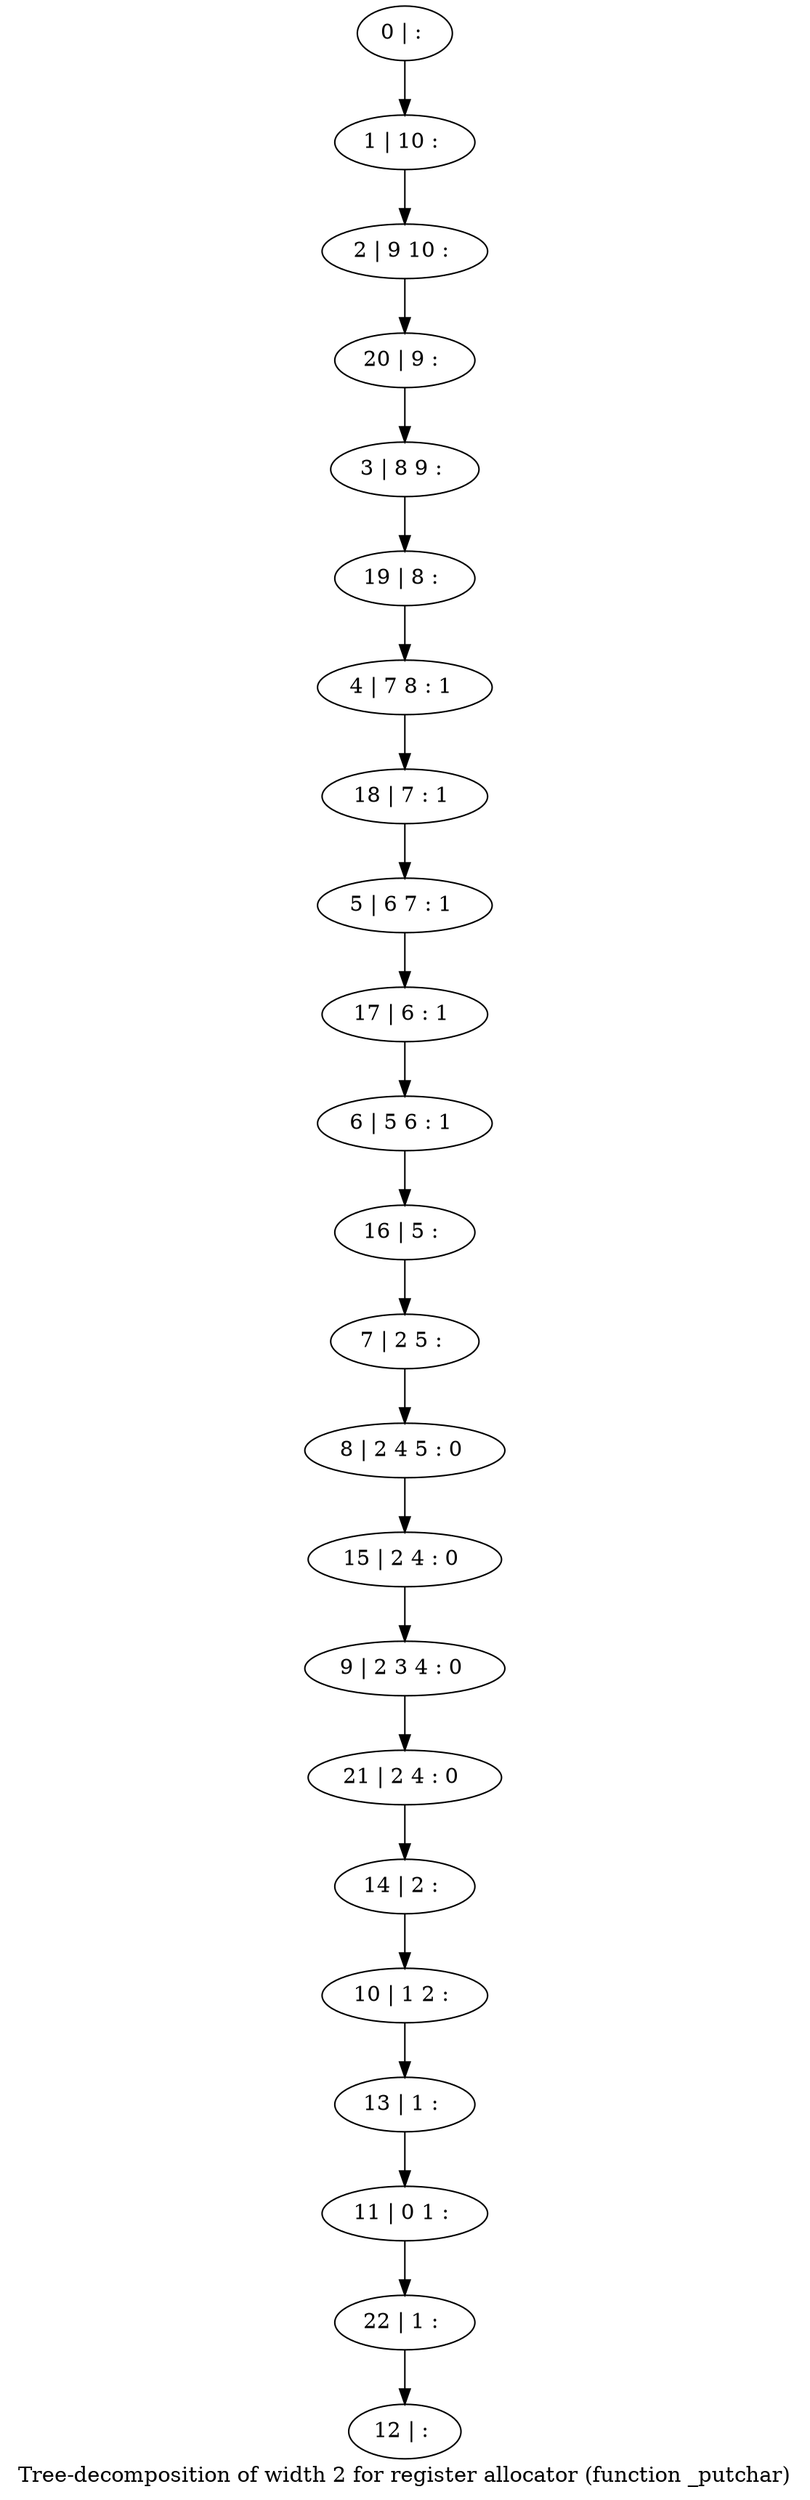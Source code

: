 digraph G {
graph [label="Tree-decomposition of width 2 for register allocator (function _putchar)"]
0[label="0 | : "];
1[label="1 | 10 : "];
2[label="2 | 9 10 : "];
3[label="3 | 8 9 : "];
4[label="4 | 7 8 : 1 "];
5[label="5 | 6 7 : 1 "];
6[label="6 | 5 6 : 1 "];
7[label="7 | 2 5 : "];
8[label="8 | 2 4 5 : 0 "];
9[label="9 | 2 3 4 : 0 "];
10[label="10 | 1 2 : "];
11[label="11 | 0 1 : "];
12[label="12 | : "];
13[label="13 | 1 : "];
14[label="14 | 2 : "];
15[label="15 | 2 4 : 0 "];
16[label="16 | 5 : "];
17[label="17 | 6 : 1 "];
18[label="18 | 7 : 1 "];
19[label="19 | 8 : "];
20[label="20 | 9 : "];
21[label="21 | 2 4 : 0 "];
22[label="22 | 1 : "];
0->1 ;
1->2 ;
7->8 ;
13->11 ;
10->13 ;
14->10 ;
15->9 ;
8->15 ;
16->7 ;
6->16 ;
17->6 ;
5->17 ;
18->5 ;
4->18 ;
19->4 ;
3->19 ;
20->3 ;
2->20 ;
21->14 ;
9->21 ;
22->12 ;
11->22 ;
}

